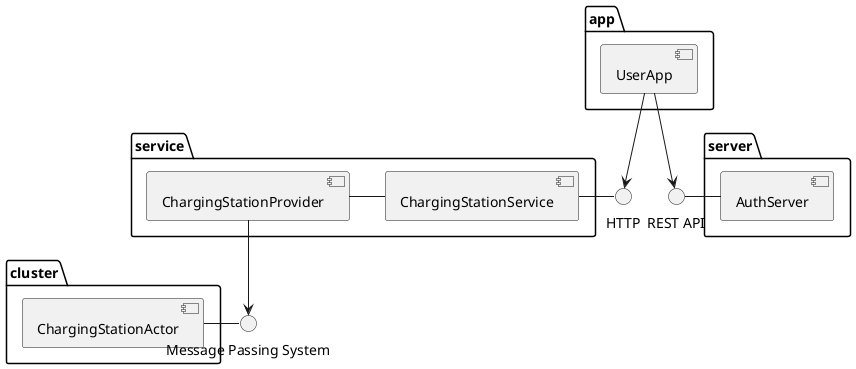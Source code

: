 @startuml architecture
interface "REST API" as r1
interface "HTTP" as r2
interface "Message Passing System" as ac

package "cluster" as c {
  [ChargingStationActor] as CSA
  CSA - ac
}

package "service" as S {
  [ChargingStationProvider] as CSP
  [ChargingStationService] as CSS
  CSP - CSS
  CSP --> ac
  CSS - r2
}

package "app" as A {
  [UserApp] as UA
  UA --> r1
  UA --> r2
}

package "server" as S1 {
  [AuthServer] as AS
  AS - r1
}
@enduml